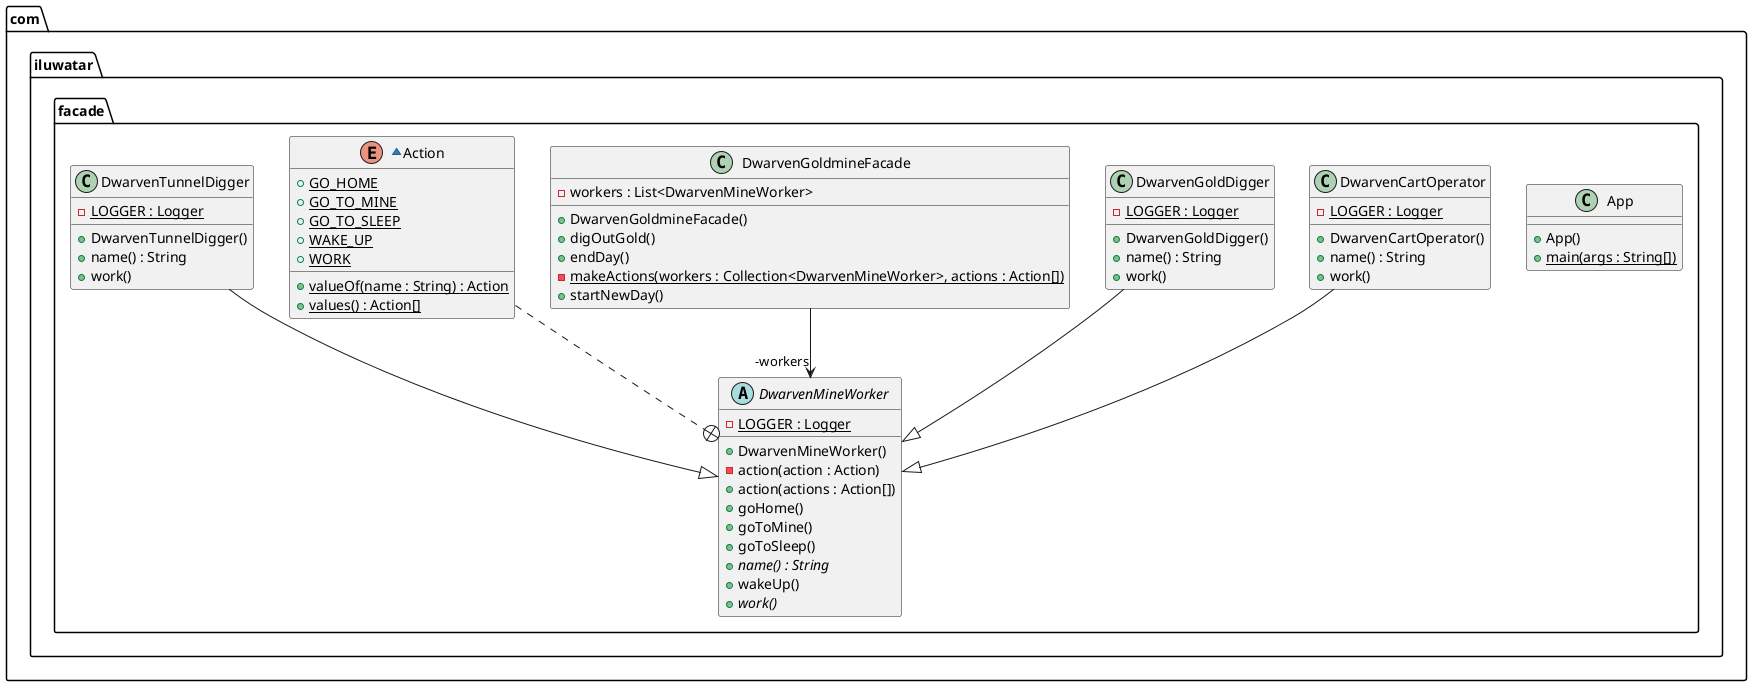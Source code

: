 @startuml
package com.iluwatar.facade {
  class App {
    + App()
    + main(args : String[]) {static}
  }
  class DwarvenCartOperator {
    - LOGGER : Logger {static}
    + DwarvenCartOperator()
    + name() : String
    + work()
  }
  class DwarvenGoldDigger {
    - LOGGER : Logger {static}
    + DwarvenGoldDigger()
    + name() : String
    + work()
  }
  class DwarvenGoldmineFacade {
    - workers : List<DwarvenMineWorker>
    + DwarvenGoldmineFacade()
    + digOutGold()
    + endDay()
    - makeActions(workers : Collection<DwarvenMineWorker>, actions : Action[]) {static}
    + startNewDay()
  }
  abstract class DwarvenMineWorker {
    - LOGGER : Logger {static}
    + DwarvenMineWorker()
    - action(action : Action)
    + action(actions : Action[])
    + goHome()
    + goToMine()
    + goToSleep()
    + name() : String {abstract}
    + wakeUp()
    + work() {abstract}
  }
  ~enum Action {
    + GO_HOME {static}
    + GO_TO_MINE {static}
    + GO_TO_SLEEP {static}
    + WAKE_UP {static}
    + WORK {static}
    + valueOf(name : String) : Action {static}
    + values() : Action[] {static}
  }
  class DwarvenTunnelDigger {
    - LOGGER : Logger {static}
    + DwarvenTunnelDigger()
    + name() : String
    + work()
  }
}
DwarvenGoldmineFacade -->  "-workers" DwarvenMineWorker
Action ..+ DwarvenMineWorker
DwarvenCartOperator --|> DwarvenMineWorker 
DwarvenGoldDigger --|> DwarvenMineWorker 
DwarvenTunnelDigger --|> DwarvenMineWorker 
@enduml